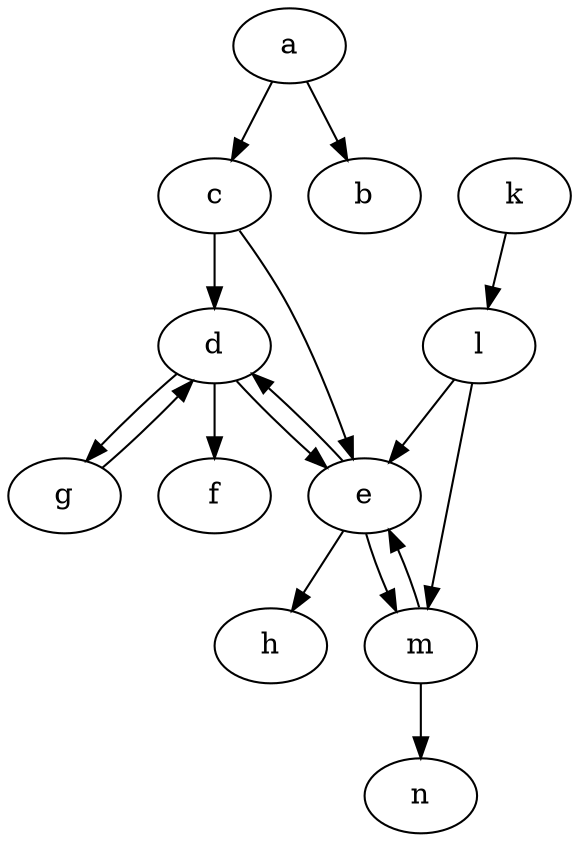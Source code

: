 strict digraph "" {
	a -> b	[dir=forward];
	a -> c	[dir=forward];
	c -> d	[dir=forward];
	c -> e	[dir=forward];
	k -> l	[dir=forward];
	l -> e	[dir=forward];
	l -> m	[dir=forward];
	d -> e	[dir=forward];
	d -> f	[dir=forward];
	d -> g	[dir=forward];
	e -> d	[dir=forward];
	e -> m	[dir=forward];
	e -> h	[dir=forward];
	m -> e	[dir=forward];
	m -> n	[dir=forward];
	g -> d	[dir=forward];
}
